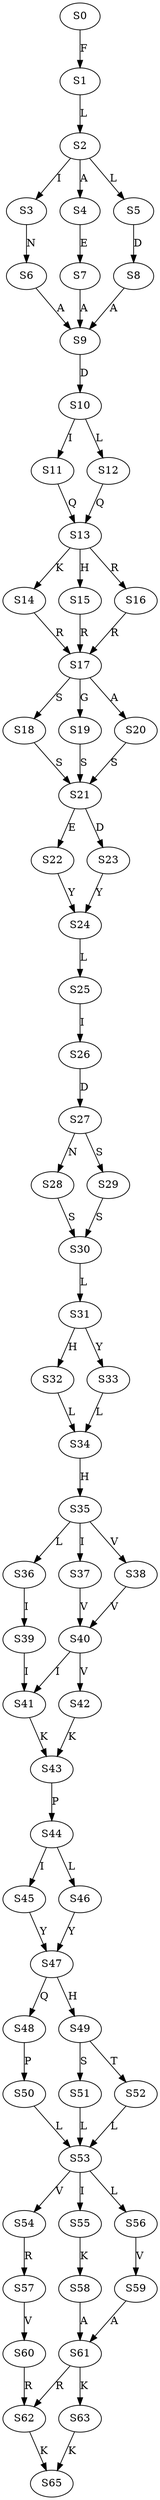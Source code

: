 strict digraph  {
	S0 -> S1 [ label = F ];
	S1 -> S2 [ label = L ];
	S2 -> S3 [ label = I ];
	S2 -> S4 [ label = A ];
	S2 -> S5 [ label = L ];
	S3 -> S6 [ label = N ];
	S4 -> S7 [ label = E ];
	S5 -> S8 [ label = D ];
	S6 -> S9 [ label = A ];
	S7 -> S9 [ label = A ];
	S8 -> S9 [ label = A ];
	S9 -> S10 [ label = D ];
	S10 -> S11 [ label = I ];
	S10 -> S12 [ label = L ];
	S11 -> S13 [ label = Q ];
	S12 -> S13 [ label = Q ];
	S13 -> S14 [ label = K ];
	S13 -> S15 [ label = H ];
	S13 -> S16 [ label = R ];
	S14 -> S17 [ label = R ];
	S15 -> S17 [ label = R ];
	S16 -> S17 [ label = R ];
	S17 -> S18 [ label = S ];
	S17 -> S19 [ label = G ];
	S17 -> S20 [ label = A ];
	S18 -> S21 [ label = S ];
	S19 -> S21 [ label = S ];
	S20 -> S21 [ label = S ];
	S21 -> S22 [ label = E ];
	S21 -> S23 [ label = D ];
	S22 -> S24 [ label = Y ];
	S23 -> S24 [ label = Y ];
	S24 -> S25 [ label = L ];
	S25 -> S26 [ label = I ];
	S26 -> S27 [ label = D ];
	S27 -> S28 [ label = N ];
	S27 -> S29 [ label = S ];
	S28 -> S30 [ label = S ];
	S29 -> S30 [ label = S ];
	S30 -> S31 [ label = L ];
	S31 -> S32 [ label = H ];
	S31 -> S33 [ label = Y ];
	S32 -> S34 [ label = L ];
	S33 -> S34 [ label = L ];
	S34 -> S35 [ label = H ];
	S35 -> S36 [ label = L ];
	S35 -> S37 [ label = I ];
	S35 -> S38 [ label = V ];
	S36 -> S39 [ label = I ];
	S37 -> S40 [ label = V ];
	S38 -> S40 [ label = V ];
	S39 -> S41 [ label = I ];
	S40 -> S42 [ label = V ];
	S40 -> S41 [ label = I ];
	S41 -> S43 [ label = K ];
	S42 -> S43 [ label = K ];
	S43 -> S44 [ label = P ];
	S44 -> S45 [ label = I ];
	S44 -> S46 [ label = L ];
	S45 -> S47 [ label = Y ];
	S46 -> S47 [ label = Y ];
	S47 -> S48 [ label = Q ];
	S47 -> S49 [ label = H ];
	S48 -> S50 [ label = P ];
	S49 -> S51 [ label = S ];
	S49 -> S52 [ label = T ];
	S50 -> S53 [ label = L ];
	S51 -> S53 [ label = L ];
	S52 -> S53 [ label = L ];
	S53 -> S54 [ label = V ];
	S53 -> S55 [ label = I ];
	S53 -> S56 [ label = L ];
	S54 -> S57 [ label = R ];
	S55 -> S58 [ label = K ];
	S56 -> S59 [ label = V ];
	S57 -> S60 [ label = V ];
	S58 -> S61 [ label = A ];
	S59 -> S61 [ label = A ];
	S60 -> S62 [ label = R ];
	S61 -> S63 [ label = K ];
	S61 -> S62 [ label = R ];
	S62 -> S65 [ label = K ];
	S63 -> S65 [ label = K ];
}
